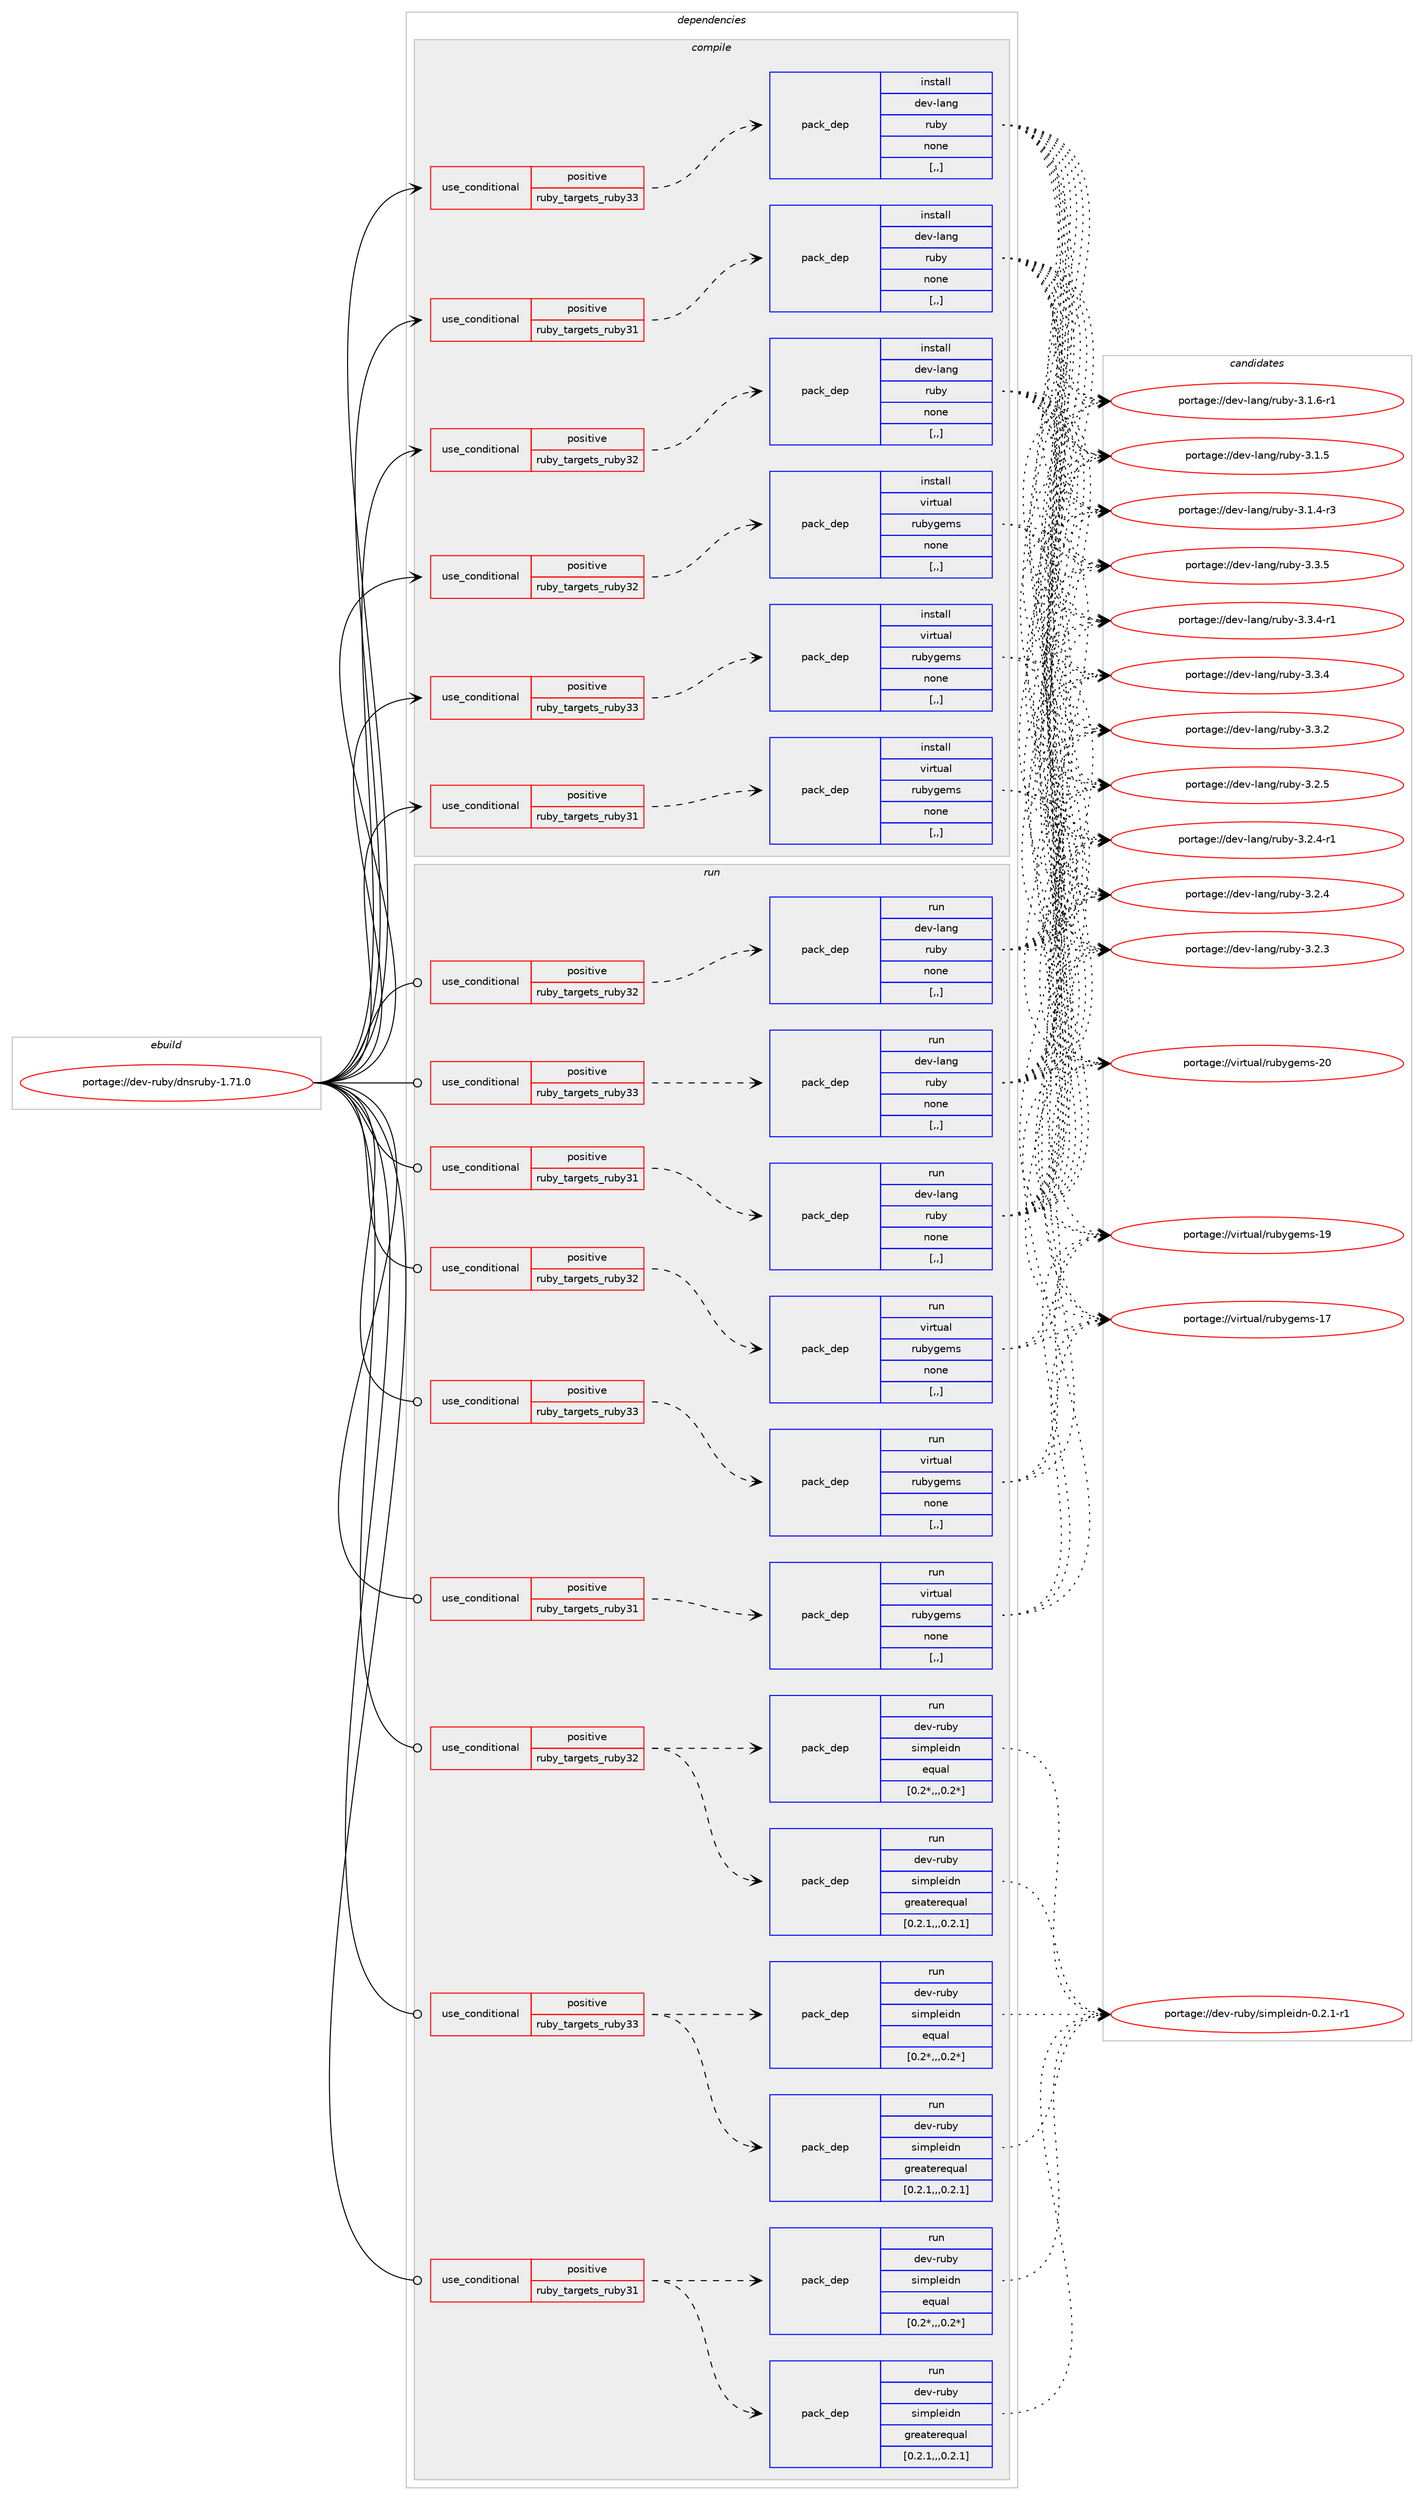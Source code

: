 digraph prolog {

# *************
# Graph options
# *************

newrank=true;
concentrate=true;
compound=true;
graph [rankdir=LR,fontname=Helvetica,fontsize=10,ranksep=1.5];#, ranksep=2.5, nodesep=0.2];
edge  [arrowhead=vee];
node  [fontname=Helvetica,fontsize=10];

# **********
# The ebuild
# **********

subgraph cluster_leftcol {
color=gray;
label=<<i>ebuild</i>>;
id [label="portage://dev-ruby/dnsruby-1.71.0", color=red, width=4, href="../dev-ruby/dnsruby-1.71.0.svg"];
}

# ****************
# The dependencies
# ****************

subgraph cluster_midcol {
color=gray;
label=<<i>dependencies</i>>;
subgraph cluster_compile {
fillcolor="#eeeeee";
style=filled;
label=<<i>compile</i>>;
subgraph cond177483 {
dependency677089 [label=<<TABLE BORDER="0" CELLBORDER="1" CELLSPACING="0" CELLPADDING="4"><TR><TD ROWSPAN="3" CELLPADDING="10">use_conditional</TD></TR><TR><TD>positive</TD></TR><TR><TD>ruby_targets_ruby31</TD></TR></TABLE>>, shape=none, color=red];
subgraph pack494715 {
dependency677090 [label=<<TABLE BORDER="0" CELLBORDER="1" CELLSPACING="0" CELLPADDING="4" WIDTH="220"><TR><TD ROWSPAN="6" CELLPADDING="30">pack_dep</TD></TR><TR><TD WIDTH="110">install</TD></TR><TR><TD>dev-lang</TD></TR><TR><TD>ruby</TD></TR><TR><TD>none</TD></TR><TR><TD>[,,]</TD></TR></TABLE>>, shape=none, color=blue];
}
dependency677089:e -> dependency677090:w [weight=20,style="dashed",arrowhead="vee"];
}
id:e -> dependency677089:w [weight=20,style="solid",arrowhead="vee"];
subgraph cond177484 {
dependency677091 [label=<<TABLE BORDER="0" CELLBORDER="1" CELLSPACING="0" CELLPADDING="4"><TR><TD ROWSPAN="3" CELLPADDING="10">use_conditional</TD></TR><TR><TD>positive</TD></TR><TR><TD>ruby_targets_ruby31</TD></TR></TABLE>>, shape=none, color=red];
subgraph pack494716 {
dependency677092 [label=<<TABLE BORDER="0" CELLBORDER="1" CELLSPACING="0" CELLPADDING="4" WIDTH="220"><TR><TD ROWSPAN="6" CELLPADDING="30">pack_dep</TD></TR><TR><TD WIDTH="110">install</TD></TR><TR><TD>virtual</TD></TR><TR><TD>rubygems</TD></TR><TR><TD>none</TD></TR><TR><TD>[,,]</TD></TR></TABLE>>, shape=none, color=blue];
}
dependency677091:e -> dependency677092:w [weight=20,style="dashed",arrowhead="vee"];
}
id:e -> dependency677091:w [weight=20,style="solid",arrowhead="vee"];
subgraph cond177485 {
dependency677093 [label=<<TABLE BORDER="0" CELLBORDER="1" CELLSPACING="0" CELLPADDING="4"><TR><TD ROWSPAN="3" CELLPADDING="10">use_conditional</TD></TR><TR><TD>positive</TD></TR><TR><TD>ruby_targets_ruby32</TD></TR></TABLE>>, shape=none, color=red];
subgraph pack494717 {
dependency677094 [label=<<TABLE BORDER="0" CELLBORDER="1" CELLSPACING="0" CELLPADDING="4" WIDTH="220"><TR><TD ROWSPAN="6" CELLPADDING="30">pack_dep</TD></TR><TR><TD WIDTH="110">install</TD></TR><TR><TD>dev-lang</TD></TR><TR><TD>ruby</TD></TR><TR><TD>none</TD></TR><TR><TD>[,,]</TD></TR></TABLE>>, shape=none, color=blue];
}
dependency677093:e -> dependency677094:w [weight=20,style="dashed",arrowhead="vee"];
}
id:e -> dependency677093:w [weight=20,style="solid",arrowhead="vee"];
subgraph cond177486 {
dependency677095 [label=<<TABLE BORDER="0" CELLBORDER="1" CELLSPACING="0" CELLPADDING="4"><TR><TD ROWSPAN="3" CELLPADDING="10">use_conditional</TD></TR><TR><TD>positive</TD></TR><TR><TD>ruby_targets_ruby32</TD></TR></TABLE>>, shape=none, color=red];
subgraph pack494718 {
dependency677096 [label=<<TABLE BORDER="0" CELLBORDER="1" CELLSPACING="0" CELLPADDING="4" WIDTH="220"><TR><TD ROWSPAN="6" CELLPADDING="30">pack_dep</TD></TR><TR><TD WIDTH="110">install</TD></TR><TR><TD>virtual</TD></TR><TR><TD>rubygems</TD></TR><TR><TD>none</TD></TR><TR><TD>[,,]</TD></TR></TABLE>>, shape=none, color=blue];
}
dependency677095:e -> dependency677096:w [weight=20,style="dashed",arrowhead="vee"];
}
id:e -> dependency677095:w [weight=20,style="solid",arrowhead="vee"];
subgraph cond177487 {
dependency677097 [label=<<TABLE BORDER="0" CELLBORDER="1" CELLSPACING="0" CELLPADDING="4"><TR><TD ROWSPAN="3" CELLPADDING="10">use_conditional</TD></TR><TR><TD>positive</TD></TR><TR><TD>ruby_targets_ruby33</TD></TR></TABLE>>, shape=none, color=red];
subgraph pack494719 {
dependency677098 [label=<<TABLE BORDER="0" CELLBORDER="1" CELLSPACING="0" CELLPADDING="4" WIDTH="220"><TR><TD ROWSPAN="6" CELLPADDING="30">pack_dep</TD></TR><TR><TD WIDTH="110">install</TD></TR><TR><TD>dev-lang</TD></TR><TR><TD>ruby</TD></TR><TR><TD>none</TD></TR><TR><TD>[,,]</TD></TR></TABLE>>, shape=none, color=blue];
}
dependency677097:e -> dependency677098:w [weight=20,style="dashed",arrowhead="vee"];
}
id:e -> dependency677097:w [weight=20,style="solid",arrowhead="vee"];
subgraph cond177488 {
dependency677099 [label=<<TABLE BORDER="0" CELLBORDER="1" CELLSPACING="0" CELLPADDING="4"><TR><TD ROWSPAN="3" CELLPADDING="10">use_conditional</TD></TR><TR><TD>positive</TD></TR><TR><TD>ruby_targets_ruby33</TD></TR></TABLE>>, shape=none, color=red];
subgraph pack494720 {
dependency677100 [label=<<TABLE BORDER="0" CELLBORDER="1" CELLSPACING="0" CELLPADDING="4" WIDTH="220"><TR><TD ROWSPAN="6" CELLPADDING="30">pack_dep</TD></TR><TR><TD WIDTH="110">install</TD></TR><TR><TD>virtual</TD></TR><TR><TD>rubygems</TD></TR><TR><TD>none</TD></TR><TR><TD>[,,]</TD></TR></TABLE>>, shape=none, color=blue];
}
dependency677099:e -> dependency677100:w [weight=20,style="dashed",arrowhead="vee"];
}
id:e -> dependency677099:w [weight=20,style="solid",arrowhead="vee"];
}
subgraph cluster_compileandrun {
fillcolor="#eeeeee";
style=filled;
label=<<i>compile and run</i>>;
}
subgraph cluster_run {
fillcolor="#eeeeee";
style=filled;
label=<<i>run</i>>;
subgraph cond177489 {
dependency677101 [label=<<TABLE BORDER="0" CELLBORDER="1" CELLSPACING="0" CELLPADDING="4"><TR><TD ROWSPAN="3" CELLPADDING="10">use_conditional</TD></TR><TR><TD>positive</TD></TR><TR><TD>ruby_targets_ruby31</TD></TR></TABLE>>, shape=none, color=red];
subgraph pack494721 {
dependency677102 [label=<<TABLE BORDER="0" CELLBORDER="1" CELLSPACING="0" CELLPADDING="4" WIDTH="220"><TR><TD ROWSPAN="6" CELLPADDING="30">pack_dep</TD></TR><TR><TD WIDTH="110">run</TD></TR><TR><TD>dev-lang</TD></TR><TR><TD>ruby</TD></TR><TR><TD>none</TD></TR><TR><TD>[,,]</TD></TR></TABLE>>, shape=none, color=blue];
}
dependency677101:e -> dependency677102:w [weight=20,style="dashed",arrowhead="vee"];
}
id:e -> dependency677101:w [weight=20,style="solid",arrowhead="odot"];
subgraph cond177490 {
dependency677103 [label=<<TABLE BORDER="0" CELLBORDER="1" CELLSPACING="0" CELLPADDING="4"><TR><TD ROWSPAN="3" CELLPADDING="10">use_conditional</TD></TR><TR><TD>positive</TD></TR><TR><TD>ruby_targets_ruby31</TD></TR></TABLE>>, shape=none, color=red];
subgraph pack494722 {
dependency677104 [label=<<TABLE BORDER="0" CELLBORDER="1" CELLSPACING="0" CELLPADDING="4" WIDTH="220"><TR><TD ROWSPAN="6" CELLPADDING="30">pack_dep</TD></TR><TR><TD WIDTH="110">run</TD></TR><TR><TD>dev-ruby</TD></TR><TR><TD>simpleidn</TD></TR><TR><TD>greaterequal</TD></TR><TR><TD>[0.2.1,,,0.2.1]</TD></TR></TABLE>>, shape=none, color=blue];
}
dependency677103:e -> dependency677104:w [weight=20,style="dashed",arrowhead="vee"];
subgraph pack494723 {
dependency677105 [label=<<TABLE BORDER="0" CELLBORDER="1" CELLSPACING="0" CELLPADDING="4" WIDTH="220"><TR><TD ROWSPAN="6" CELLPADDING="30">pack_dep</TD></TR><TR><TD WIDTH="110">run</TD></TR><TR><TD>dev-ruby</TD></TR><TR><TD>simpleidn</TD></TR><TR><TD>equal</TD></TR><TR><TD>[0.2*,,,0.2*]</TD></TR></TABLE>>, shape=none, color=blue];
}
dependency677103:e -> dependency677105:w [weight=20,style="dashed",arrowhead="vee"];
}
id:e -> dependency677103:w [weight=20,style="solid",arrowhead="odot"];
subgraph cond177491 {
dependency677106 [label=<<TABLE BORDER="0" CELLBORDER="1" CELLSPACING="0" CELLPADDING="4"><TR><TD ROWSPAN="3" CELLPADDING="10">use_conditional</TD></TR><TR><TD>positive</TD></TR><TR><TD>ruby_targets_ruby31</TD></TR></TABLE>>, shape=none, color=red];
subgraph pack494724 {
dependency677107 [label=<<TABLE BORDER="0" CELLBORDER="1" CELLSPACING="0" CELLPADDING="4" WIDTH="220"><TR><TD ROWSPAN="6" CELLPADDING="30">pack_dep</TD></TR><TR><TD WIDTH="110">run</TD></TR><TR><TD>virtual</TD></TR><TR><TD>rubygems</TD></TR><TR><TD>none</TD></TR><TR><TD>[,,]</TD></TR></TABLE>>, shape=none, color=blue];
}
dependency677106:e -> dependency677107:w [weight=20,style="dashed",arrowhead="vee"];
}
id:e -> dependency677106:w [weight=20,style="solid",arrowhead="odot"];
subgraph cond177492 {
dependency677108 [label=<<TABLE BORDER="0" CELLBORDER="1" CELLSPACING="0" CELLPADDING="4"><TR><TD ROWSPAN="3" CELLPADDING="10">use_conditional</TD></TR><TR><TD>positive</TD></TR><TR><TD>ruby_targets_ruby32</TD></TR></TABLE>>, shape=none, color=red];
subgraph pack494725 {
dependency677109 [label=<<TABLE BORDER="0" CELLBORDER="1" CELLSPACING="0" CELLPADDING="4" WIDTH="220"><TR><TD ROWSPAN="6" CELLPADDING="30">pack_dep</TD></TR><TR><TD WIDTH="110">run</TD></TR><TR><TD>dev-lang</TD></TR><TR><TD>ruby</TD></TR><TR><TD>none</TD></TR><TR><TD>[,,]</TD></TR></TABLE>>, shape=none, color=blue];
}
dependency677108:e -> dependency677109:w [weight=20,style="dashed",arrowhead="vee"];
}
id:e -> dependency677108:w [weight=20,style="solid",arrowhead="odot"];
subgraph cond177493 {
dependency677110 [label=<<TABLE BORDER="0" CELLBORDER="1" CELLSPACING="0" CELLPADDING="4"><TR><TD ROWSPAN="3" CELLPADDING="10">use_conditional</TD></TR><TR><TD>positive</TD></TR><TR><TD>ruby_targets_ruby32</TD></TR></TABLE>>, shape=none, color=red];
subgraph pack494726 {
dependency677111 [label=<<TABLE BORDER="0" CELLBORDER="1" CELLSPACING="0" CELLPADDING="4" WIDTH="220"><TR><TD ROWSPAN="6" CELLPADDING="30">pack_dep</TD></TR><TR><TD WIDTH="110">run</TD></TR><TR><TD>dev-ruby</TD></TR><TR><TD>simpleidn</TD></TR><TR><TD>greaterequal</TD></TR><TR><TD>[0.2.1,,,0.2.1]</TD></TR></TABLE>>, shape=none, color=blue];
}
dependency677110:e -> dependency677111:w [weight=20,style="dashed",arrowhead="vee"];
subgraph pack494727 {
dependency677112 [label=<<TABLE BORDER="0" CELLBORDER="1" CELLSPACING="0" CELLPADDING="4" WIDTH="220"><TR><TD ROWSPAN="6" CELLPADDING="30">pack_dep</TD></TR><TR><TD WIDTH="110">run</TD></TR><TR><TD>dev-ruby</TD></TR><TR><TD>simpleidn</TD></TR><TR><TD>equal</TD></TR><TR><TD>[0.2*,,,0.2*]</TD></TR></TABLE>>, shape=none, color=blue];
}
dependency677110:e -> dependency677112:w [weight=20,style="dashed",arrowhead="vee"];
}
id:e -> dependency677110:w [weight=20,style="solid",arrowhead="odot"];
subgraph cond177494 {
dependency677113 [label=<<TABLE BORDER="0" CELLBORDER="1" CELLSPACING="0" CELLPADDING="4"><TR><TD ROWSPAN="3" CELLPADDING="10">use_conditional</TD></TR><TR><TD>positive</TD></TR><TR><TD>ruby_targets_ruby32</TD></TR></TABLE>>, shape=none, color=red];
subgraph pack494728 {
dependency677114 [label=<<TABLE BORDER="0" CELLBORDER="1" CELLSPACING="0" CELLPADDING="4" WIDTH="220"><TR><TD ROWSPAN="6" CELLPADDING="30">pack_dep</TD></TR><TR><TD WIDTH="110">run</TD></TR><TR><TD>virtual</TD></TR><TR><TD>rubygems</TD></TR><TR><TD>none</TD></TR><TR><TD>[,,]</TD></TR></TABLE>>, shape=none, color=blue];
}
dependency677113:e -> dependency677114:w [weight=20,style="dashed",arrowhead="vee"];
}
id:e -> dependency677113:w [weight=20,style="solid",arrowhead="odot"];
subgraph cond177495 {
dependency677115 [label=<<TABLE BORDER="0" CELLBORDER="1" CELLSPACING="0" CELLPADDING="4"><TR><TD ROWSPAN="3" CELLPADDING="10">use_conditional</TD></TR><TR><TD>positive</TD></TR><TR><TD>ruby_targets_ruby33</TD></TR></TABLE>>, shape=none, color=red];
subgraph pack494729 {
dependency677116 [label=<<TABLE BORDER="0" CELLBORDER="1" CELLSPACING="0" CELLPADDING="4" WIDTH="220"><TR><TD ROWSPAN="6" CELLPADDING="30">pack_dep</TD></TR><TR><TD WIDTH="110">run</TD></TR><TR><TD>dev-lang</TD></TR><TR><TD>ruby</TD></TR><TR><TD>none</TD></TR><TR><TD>[,,]</TD></TR></TABLE>>, shape=none, color=blue];
}
dependency677115:e -> dependency677116:w [weight=20,style="dashed",arrowhead="vee"];
}
id:e -> dependency677115:w [weight=20,style="solid",arrowhead="odot"];
subgraph cond177496 {
dependency677117 [label=<<TABLE BORDER="0" CELLBORDER="1" CELLSPACING="0" CELLPADDING="4"><TR><TD ROWSPAN="3" CELLPADDING="10">use_conditional</TD></TR><TR><TD>positive</TD></TR><TR><TD>ruby_targets_ruby33</TD></TR></TABLE>>, shape=none, color=red];
subgraph pack494730 {
dependency677118 [label=<<TABLE BORDER="0" CELLBORDER="1" CELLSPACING="0" CELLPADDING="4" WIDTH="220"><TR><TD ROWSPAN="6" CELLPADDING="30">pack_dep</TD></TR><TR><TD WIDTH="110">run</TD></TR><TR><TD>dev-ruby</TD></TR><TR><TD>simpleidn</TD></TR><TR><TD>greaterequal</TD></TR><TR><TD>[0.2.1,,,0.2.1]</TD></TR></TABLE>>, shape=none, color=blue];
}
dependency677117:e -> dependency677118:w [weight=20,style="dashed",arrowhead="vee"];
subgraph pack494731 {
dependency677119 [label=<<TABLE BORDER="0" CELLBORDER="1" CELLSPACING="0" CELLPADDING="4" WIDTH="220"><TR><TD ROWSPAN="6" CELLPADDING="30">pack_dep</TD></TR><TR><TD WIDTH="110">run</TD></TR><TR><TD>dev-ruby</TD></TR><TR><TD>simpleidn</TD></TR><TR><TD>equal</TD></TR><TR><TD>[0.2*,,,0.2*]</TD></TR></TABLE>>, shape=none, color=blue];
}
dependency677117:e -> dependency677119:w [weight=20,style="dashed",arrowhead="vee"];
}
id:e -> dependency677117:w [weight=20,style="solid",arrowhead="odot"];
subgraph cond177497 {
dependency677120 [label=<<TABLE BORDER="0" CELLBORDER="1" CELLSPACING="0" CELLPADDING="4"><TR><TD ROWSPAN="3" CELLPADDING="10">use_conditional</TD></TR><TR><TD>positive</TD></TR><TR><TD>ruby_targets_ruby33</TD></TR></TABLE>>, shape=none, color=red];
subgraph pack494732 {
dependency677121 [label=<<TABLE BORDER="0" CELLBORDER="1" CELLSPACING="0" CELLPADDING="4" WIDTH="220"><TR><TD ROWSPAN="6" CELLPADDING="30">pack_dep</TD></TR><TR><TD WIDTH="110">run</TD></TR><TR><TD>virtual</TD></TR><TR><TD>rubygems</TD></TR><TR><TD>none</TD></TR><TR><TD>[,,]</TD></TR></TABLE>>, shape=none, color=blue];
}
dependency677120:e -> dependency677121:w [weight=20,style="dashed",arrowhead="vee"];
}
id:e -> dependency677120:w [weight=20,style="solid",arrowhead="odot"];
}
}

# **************
# The candidates
# **************

subgraph cluster_choices {
rank=same;
color=gray;
label=<<i>candidates</i>>;

subgraph choice494715 {
color=black;
nodesep=1;
choice10010111845108971101034711411798121455146514653 [label="portage://dev-lang/ruby-3.3.5", color=red, width=4,href="../dev-lang/ruby-3.3.5.svg"];
choice100101118451089711010347114117981214551465146524511449 [label="portage://dev-lang/ruby-3.3.4-r1", color=red, width=4,href="../dev-lang/ruby-3.3.4-r1.svg"];
choice10010111845108971101034711411798121455146514652 [label="portage://dev-lang/ruby-3.3.4", color=red, width=4,href="../dev-lang/ruby-3.3.4.svg"];
choice10010111845108971101034711411798121455146514650 [label="portage://dev-lang/ruby-3.3.2", color=red, width=4,href="../dev-lang/ruby-3.3.2.svg"];
choice10010111845108971101034711411798121455146504653 [label="portage://dev-lang/ruby-3.2.5", color=red, width=4,href="../dev-lang/ruby-3.2.5.svg"];
choice100101118451089711010347114117981214551465046524511449 [label="portage://dev-lang/ruby-3.2.4-r1", color=red, width=4,href="../dev-lang/ruby-3.2.4-r1.svg"];
choice10010111845108971101034711411798121455146504652 [label="portage://dev-lang/ruby-3.2.4", color=red, width=4,href="../dev-lang/ruby-3.2.4.svg"];
choice10010111845108971101034711411798121455146504651 [label="portage://dev-lang/ruby-3.2.3", color=red, width=4,href="../dev-lang/ruby-3.2.3.svg"];
choice100101118451089711010347114117981214551464946544511449 [label="portage://dev-lang/ruby-3.1.6-r1", color=red, width=4,href="../dev-lang/ruby-3.1.6-r1.svg"];
choice10010111845108971101034711411798121455146494653 [label="portage://dev-lang/ruby-3.1.5", color=red, width=4,href="../dev-lang/ruby-3.1.5.svg"];
choice100101118451089711010347114117981214551464946524511451 [label="portage://dev-lang/ruby-3.1.4-r3", color=red, width=4,href="../dev-lang/ruby-3.1.4-r3.svg"];
dependency677090:e -> choice10010111845108971101034711411798121455146514653:w [style=dotted,weight="100"];
dependency677090:e -> choice100101118451089711010347114117981214551465146524511449:w [style=dotted,weight="100"];
dependency677090:e -> choice10010111845108971101034711411798121455146514652:w [style=dotted,weight="100"];
dependency677090:e -> choice10010111845108971101034711411798121455146514650:w [style=dotted,weight="100"];
dependency677090:e -> choice10010111845108971101034711411798121455146504653:w [style=dotted,weight="100"];
dependency677090:e -> choice100101118451089711010347114117981214551465046524511449:w [style=dotted,weight="100"];
dependency677090:e -> choice10010111845108971101034711411798121455146504652:w [style=dotted,weight="100"];
dependency677090:e -> choice10010111845108971101034711411798121455146504651:w [style=dotted,weight="100"];
dependency677090:e -> choice100101118451089711010347114117981214551464946544511449:w [style=dotted,weight="100"];
dependency677090:e -> choice10010111845108971101034711411798121455146494653:w [style=dotted,weight="100"];
dependency677090:e -> choice100101118451089711010347114117981214551464946524511451:w [style=dotted,weight="100"];
}
subgraph choice494716 {
color=black;
nodesep=1;
choice118105114116117971084711411798121103101109115455048 [label="portage://virtual/rubygems-20", color=red, width=4,href="../virtual/rubygems-20.svg"];
choice118105114116117971084711411798121103101109115454957 [label="portage://virtual/rubygems-19", color=red, width=4,href="../virtual/rubygems-19.svg"];
choice118105114116117971084711411798121103101109115454955 [label="portage://virtual/rubygems-17", color=red, width=4,href="../virtual/rubygems-17.svg"];
dependency677092:e -> choice118105114116117971084711411798121103101109115455048:w [style=dotted,weight="100"];
dependency677092:e -> choice118105114116117971084711411798121103101109115454957:w [style=dotted,weight="100"];
dependency677092:e -> choice118105114116117971084711411798121103101109115454955:w [style=dotted,weight="100"];
}
subgraph choice494717 {
color=black;
nodesep=1;
choice10010111845108971101034711411798121455146514653 [label="portage://dev-lang/ruby-3.3.5", color=red, width=4,href="../dev-lang/ruby-3.3.5.svg"];
choice100101118451089711010347114117981214551465146524511449 [label="portage://dev-lang/ruby-3.3.4-r1", color=red, width=4,href="../dev-lang/ruby-3.3.4-r1.svg"];
choice10010111845108971101034711411798121455146514652 [label="portage://dev-lang/ruby-3.3.4", color=red, width=4,href="../dev-lang/ruby-3.3.4.svg"];
choice10010111845108971101034711411798121455146514650 [label="portage://dev-lang/ruby-3.3.2", color=red, width=4,href="../dev-lang/ruby-3.3.2.svg"];
choice10010111845108971101034711411798121455146504653 [label="portage://dev-lang/ruby-3.2.5", color=red, width=4,href="../dev-lang/ruby-3.2.5.svg"];
choice100101118451089711010347114117981214551465046524511449 [label="portage://dev-lang/ruby-3.2.4-r1", color=red, width=4,href="../dev-lang/ruby-3.2.4-r1.svg"];
choice10010111845108971101034711411798121455146504652 [label="portage://dev-lang/ruby-3.2.4", color=red, width=4,href="../dev-lang/ruby-3.2.4.svg"];
choice10010111845108971101034711411798121455146504651 [label="portage://dev-lang/ruby-3.2.3", color=red, width=4,href="../dev-lang/ruby-3.2.3.svg"];
choice100101118451089711010347114117981214551464946544511449 [label="portage://dev-lang/ruby-3.1.6-r1", color=red, width=4,href="../dev-lang/ruby-3.1.6-r1.svg"];
choice10010111845108971101034711411798121455146494653 [label="portage://dev-lang/ruby-3.1.5", color=red, width=4,href="../dev-lang/ruby-3.1.5.svg"];
choice100101118451089711010347114117981214551464946524511451 [label="portage://dev-lang/ruby-3.1.4-r3", color=red, width=4,href="../dev-lang/ruby-3.1.4-r3.svg"];
dependency677094:e -> choice10010111845108971101034711411798121455146514653:w [style=dotted,weight="100"];
dependency677094:e -> choice100101118451089711010347114117981214551465146524511449:w [style=dotted,weight="100"];
dependency677094:e -> choice10010111845108971101034711411798121455146514652:w [style=dotted,weight="100"];
dependency677094:e -> choice10010111845108971101034711411798121455146514650:w [style=dotted,weight="100"];
dependency677094:e -> choice10010111845108971101034711411798121455146504653:w [style=dotted,weight="100"];
dependency677094:e -> choice100101118451089711010347114117981214551465046524511449:w [style=dotted,weight="100"];
dependency677094:e -> choice10010111845108971101034711411798121455146504652:w [style=dotted,weight="100"];
dependency677094:e -> choice10010111845108971101034711411798121455146504651:w [style=dotted,weight="100"];
dependency677094:e -> choice100101118451089711010347114117981214551464946544511449:w [style=dotted,weight="100"];
dependency677094:e -> choice10010111845108971101034711411798121455146494653:w [style=dotted,weight="100"];
dependency677094:e -> choice100101118451089711010347114117981214551464946524511451:w [style=dotted,weight="100"];
}
subgraph choice494718 {
color=black;
nodesep=1;
choice118105114116117971084711411798121103101109115455048 [label="portage://virtual/rubygems-20", color=red, width=4,href="../virtual/rubygems-20.svg"];
choice118105114116117971084711411798121103101109115454957 [label="portage://virtual/rubygems-19", color=red, width=4,href="../virtual/rubygems-19.svg"];
choice118105114116117971084711411798121103101109115454955 [label="portage://virtual/rubygems-17", color=red, width=4,href="../virtual/rubygems-17.svg"];
dependency677096:e -> choice118105114116117971084711411798121103101109115455048:w [style=dotted,weight="100"];
dependency677096:e -> choice118105114116117971084711411798121103101109115454957:w [style=dotted,weight="100"];
dependency677096:e -> choice118105114116117971084711411798121103101109115454955:w [style=dotted,weight="100"];
}
subgraph choice494719 {
color=black;
nodesep=1;
choice10010111845108971101034711411798121455146514653 [label="portage://dev-lang/ruby-3.3.5", color=red, width=4,href="../dev-lang/ruby-3.3.5.svg"];
choice100101118451089711010347114117981214551465146524511449 [label="portage://dev-lang/ruby-3.3.4-r1", color=red, width=4,href="../dev-lang/ruby-3.3.4-r1.svg"];
choice10010111845108971101034711411798121455146514652 [label="portage://dev-lang/ruby-3.3.4", color=red, width=4,href="../dev-lang/ruby-3.3.4.svg"];
choice10010111845108971101034711411798121455146514650 [label="portage://dev-lang/ruby-3.3.2", color=red, width=4,href="../dev-lang/ruby-3.3.2.svg"];
choice10010111845108971101034711411798121455146504653 [label="portage://dev-lang/ruby-3.2.5", color=red, width=4,href="../dev-lang/ruby-3.2.5.svg"];
choice100101118451089711010347114117981214551465046524511449 [label="portage://dev-lang/ruby-3.2.4-r1", color=red, width=4,href="../dev-lang/ruby-3.2.4-r1.svg"];
choice10010111845108971101034711411798121455146504652 [label="portage://dev-lang/ruby-3.2.4", color=red, width=4,href="../dev-lang/ruby-3.2.4.svg"];
choice10010111845108971101034711411798121455146504651 [label="portage://dev-lang/ruby-3.2.3", color=red, width=4,href="../dev-lang/ruby-3.2.3.svg"];
choice100101118451089711010347114117981214551464946544511449 [label="portage://dev-lang/ruby-3.1.6-r1", color=red, width=4,href="../dev-lang/ruby-3.1.6-r1.svg"];
choice10010111845108971101034711411798121455146494653 [label="portage://dev-lang/ruby-3.1.5", color=red, width=4,href="../dev-lang/ruby-3.1.5.svg"];
choice100101118451089711010347114117981214551464946524511451 [label="portage://dev-lang/ruby-3.1.4-r3", color=red, width=4,href="../dev-lang/ruby-3.1.4-r3.svg"];
dependency677098:e -> choice10010111845108971101034711411798121455146514653:w [style=dotted,weight="100"];
dependency677098:e -> choice100101118451089711010347114117981214551465146524511449:w [style=dotted,weight="100"];
dependency677098:e -> choice10010111845108971101034711411798121455146514652:w [style=dotted,weight="100"];
dependency677098:e -> choice10010111845108971101034711411798121455146514650:w [style=dotted,weight="100"];
dependency677098:e -> choice10010111845108971101034711411798121455146504653:w [style=dotted,weight="100"];
dependency677098:e -> choice100101118451089711010347114117981214551465046524511449:w [style=dotted,weight="100"];
dependency677098:e -> choice10010111845108971101034711411798121455146504652:w [style=dotted,weight="100"];
dependency677098:e -> choice10010111845108971101034711411798121455146504651:w [style=dotted,weight="100"];
dependency677098:e -> choice100101118451089711010347114117981214551464946544511449:w [style=dotted,weight="100"];
dependency677098:e -> choice10010111845108971101034711411798121455146494653:w [style=dotted,weight="100"];
dependency677098:e -> choice100101118451089711010347114117981214551464946524511451:w [style=dotted,weight="100"];
}
subgraph choice494720 {
color=black;
nodesep=1;
choice118105114116117971084711411798121103101109115455048 [label="portage://virtual/rubygems-20", color=red, width=4,href="../virtual/rubygems-20.svg"];
choice118105114116117971084711411798121103101109115454957 [label="portage://virtual/rubygems-19", color=red, width=4,href="../virtual/rubygems-19.svg"];
choice118105114116117971084711411798121103101109115454955 [label="portage://virtual/rubygems-17", color=red, width=4,href="../virtual/rubygems-17.svg"];
dependency677100:e -> choice118105114116117971084711411798121103101109115455048:w [style=dotted,weight="100"];
dependency677100:e -> choice118105114116117971084711411798121103101109115454957:w [style=dotted,weight="100"];
dependency677100:e -> choice118105114116117971084711411798121103101109115454955:w [style=dotted,weight="100"];
}
subgraph choice494721 {
color=black;
nodesep=1;
choice10010111845108971101034711411798121455146514653 [label="portage://dev-lang/ruby-3.3.5", color=red, width=4,href="../dev-lang/ruby-3.3.5.svg"];
choice100101118451089711010347114117981214551465146524511449 [label="portage://dev-lang/ruby-3.3.4-r1", color=red, width=4,href="../dev-lang/ruby-3.3.4-r1.svg"];
choice10010111845108971101034711411798121455146514652 [label="portage://dev-lang/ruby-3.3.4", color=red, width=4,href="../dev-lang/ruby-3.3.4.svg"];
choice10010111845108971101034711411798121455146514650 [label="portage://dev-lang/ruby-3.3.2", color=red, width=4,href="../dev-lang/ruby-3.3.2.svg"];
choice10010111845108971101034711411798121455146504653 [label="portage://dev-lang/ruby-3.2.5", color=red, width=4,href="../dev-lang/ruby-3.2.5.svg"];
choice100101118451089711010347114117981214551465046524511449 [label="portage://dev-lang/ruby-3.2.4-r1", color=red, width=4,href="../dev-lang/ruby-3.2.4-r1.svg"];
choice10010111845108971101034711411798121455146504652 [label="portage://dev-lang/ruby-3.2.4", color=red, width=4,href="../dev-lang/ruby-3.2.4.svg"];
choice10010111845108971101034711411798121455146504651 [label="portage://dev-lang/ruby-3.2.3", color=red, width=4,href="../dev-lang/ruby-3.2.3.svg"];
choice100101118451089711010347114117981214551464946544511449 [label="portage://dev-lang/ruby-3.1.6-r1", color=red, width=4,href="../dev-lang/ruby-3.1.6-r1.svg"];
choice10010111845108971101034711411798121455146494653 [label="portage://dev-lang/ruby-3.1.5", color=red, width=4,href="../dev-lang/ruby-3.1.5.svg"];
choice100101118451089711010347114117981214551464946524511451 [label="portage://dev-lang/ruby-3.1.4-r3", color=red, width=4,href="../dev-lang/ruby-3.1.4-r3.svg"];
dependency677102:e -> choice10010111845108971101034711411798121455146514653:w [style=dotted,weight="100"];
dependency677102:e -> choice100101118451089711010347114117981214551465146524511449:w [style=dotted,weight="100"];
dependency677102:e -> choice10010111845108971101034711411798121455146514652:w [style=dotted,weight="100"];
dependency677102:e -> choice10010111845108971101034711411798121455146514650:w [style=dotted,weight="100"];
dependency677102:e -> choice10010111845108971101034711411798121455146504653:w [style=dotted,weight="100"];
dependency677102:e -> choice100101118451089711010347114117981214551465046524511449:w [style=dotted,weight="100"];
dependency677102:e -> choice10010111845108971101034711411798121455146504652:w [style=dotted,weight="100"];
dependency677102:e -> choice10010111845108971101034711411798121455146504651:w [style=dotted,weight="100"];
dependency677102:e -> choice100101118451089711010347114117981214551464946544511449:w [style=dotted,weight="100"];
dependency677102:e -> choice10010111845108971101034711411798121455146494653:w [style=dotted,weight="100"];
dependency677102:e -> choice100101118451089711010347114117981214551464946524511451:w [style=dotted,weight="100"];
}
subgraph choice494722 {
color=black;
nodesep=1;
choice1001011184511411798121471151051091121081011051001104548465046494511449 [label="portage://dev-ruby/simpleidn-0.2.1-r1", color=red, width=4,href="../dev-ruby/simpleidn-0.2.1-r1.svg"];
dependency677104:e -> choice1001011184511411798121471151051091121081011051001104548465046494511449:w [style=dotted,weight="100"];
}
subgraph choice494723 {
color=black;
nodesep=1;
choice1001011184511411798121471151051091121081011051001104548465046494511449 [label="portage://dev-ruby/simpleidn-0.2.1-r1", color=red, width=4,href="../dev-ruby/simpleidn-0.2.1-r1.svg"];
dependency677105:e -> choice1001011184511411798121471151051091121081011051001104548465046494511449:w [style=dotted,weight="100"];
}
subgraph choice494724 {
color=black;
nodesep=1;
choice118105114116117971084711411798121103101109115455048 [label="portage://virtual/rubygems-20", color=red, width=4,href="../virtual/rubygems-20.svg"];
choice118105114116117971084711411798121103101109115454957 [label="portage://virtual/rubygems-19", color=red, width=4,href="../virtual/rubygems-19.svg"];
choice118105114116117971084711411798121103101109115454955 [label="portage://virtual/rubygems-17", color=red, width=4,href="../virtual/rubygems-17.svg"];
dependency677107:e -> choice118105114116117971084711411798121103101109115455048:w [style=dotted,weight="100"];
dependency677107:e -> choice118105114116117971084711411798121103101109115454957:w [style=dotted,weight="100"];
dependency677107:e -> choice118105114116117971084711411798121103101109115454955:w [style=dotted,weight="100"];
}
subgraph choice494725 {
color=black;
nodesep=1;
choice10010111845108971101034711411798121455146514653 [label="portage://dev-lang/ruby-3.3.5", color=red, width=4,href="../dev-lang/ruby-3.3.5.svg"];
choice100101118451089711010347114117981214551465146524511449 [label="portage://dev-lang/ruby-3.3.4-r1", color=red, width=4,href="../dev-lang/ruby-3.3.4-r1.svg"];
choice10010111845108971101034711411798121455146514652 [label="portage://dev-lang/ruby-3.3.4", color=red, width=4,href="../dev-lang/ruby-3.3.4.svg"];
choice10010111845108971101034711411798121455146514650 [label="portage://dev-lang/ruby-3.3.2", color=red, width=4,href="../dev-lang/ruby-3.3.2.svg"];
choice10010111845108971101034711411798121455146504653 [label="portage://dev-lang/ruby-3.2.5", color=red, width=4,href="../dev-lang/ruby-3.2.5.svg"];
choice100101118451089711010347114117981214551465046524511449 [label="portage://dev-lang/ruby-3.2.4-r1", color=red, width=4,href="../dev-lang/ruby-3.2.4-r1.svg"];
choice10010111845108971101034711411798121455146504652 [label="portage://dev-lang/ruby-3.2.4", color=red, width=4,href="../dev-lang/ruby-3.2.4.svg"];
choice10010111845108971101034711411798121455146504651 [label="portage://dev-lang/ruby-3.2.3", color=red, width=4,href="../dev-lang/ruby-3.2.3.svg"];
choice100101118451089711010347114117981214551464946544511449 [label="portage://dev-lang/ruby-3.1.6-r1", color=red, width=4,href="../dev-lang/ruby-3.1.6-r1.svg"];
choice10010111845108971101034711411798121455146494653 [label="portage://dev-lang/ruby-3.1.5", color=red, width=4,href="../dev-lang/ruby-3.1.5.svg"];
choice100101118451089711010347114117981214551464946524511451 [label="portage://dev-lang/ruby-3.1.4-r3", color=red, width=4,href="../dev-lang/ruby-3.1.4-r3.svg"];
dependency677109:e -> choice10010111845108971101034711411798121455146514653:w [style=dotted,weight="100"];
dependency677109:e -> choice100101118451089711010347114117981214551465146524511449:w [style=dotted,weight="100"];
dependency677109:e -> choice10010111845108971101034711411798121455146514652:w [style=dotted,weight="100"];
dependency677109:e -> choice10010111845108971101034711411798121455146514650:w [style=dotted,weight="100"];
dependency677109:e -> choice10010111845108971101034711411798121455146504653:w [style=dotted,weight="100"];
dependency677109:e -> choice100101118451089711010347114117981214551465046524511449:w [style=dotted,weight="100"];
dependency677109:e -> choice10010111845108971101034711411798121455146504652:w [style=dotted,weight="100"];
dependency677109:e -> choice10010111845108971101034711411798121455146504651:w [style=dotted,weight="100"];
dependency677109:e -> choice100101118451089711010347114117981214551464946544511449:w [style=dotted,weight="100"];
dependency677109:e -> choice10010111845108971101034711411798121455146494653:w [style=dotted,weight="100"];
dependency677109:e -> choice100101118451089711010347114117981214551464946524511451:w [style=dotted,weight="100"];
}
subgraph choice494726 {
color=black;
nodesep=1;
choice1001011184511411798121471151051091121081011051001104548465046494511449 [label="portage://dev-ruby/simpleidn-0.2.1-r1", color=red, width=4,href="../dev-ruby/simpleidn-0.2.1-r1.svg"];
dependency677111:e -> choice1001011184511411798121471151051091121081011051001104548465046494511449:w [style=dotted,weight="100"];
}
subgraph choice494727 {
color=black;
nodesep=1;
choice1001011184511411798121471151051091121081011051001104548465046494511449 [label="portage://dev-ruby/simpleidn-0.2.1-r1", color=red, width=4,href="../dev-ruby/simpleidn-0.2.1-r1.svg"];
dependency677112:e -> choice1001011184511411798121471151051091121081011051001104548465046494511449:w [style=dotted,weight="100"];
}
subgraph choice494728 {
color=black;
nodesep=1;
choice118105114116117971084711411798121103101109115455048 [label="portage://virtual/rubygems-20", color=red, width=4,href="../virtual/rubygems-20.svg"];
choice118105114116117971084711411798121103101109115454957 [label="portage://virtual/rubygems-19", color=red, width=4,href="../virtual/rubygems-19.svg"];
choice118105114116117971084711411798121103101109115454955 [label="portage://virtual/rubygems-17", color=red, width=4,href="../virtual/rubygems-17.svg"];
dependency677114:e -> choice118105114116117971084711411798121103101109115455048:w [style=dotted,weight="100"];
dependency677114:e -> choice118105114116117971084711411798121103101109115454957:w [style=dotted,weight="100"];
dependency677114:e -> choice118105114116117971084711411798121103101109115454955:w [style=dotted,weight="100"];
}
subgraph choice494729 {
color=black;
nodesep=1;
choice10010111845108971101034711411798121455146514653 [label="portage://dev-lang/ruby-3.3.5", color=red, width=4,href="../dev-lang/ruby-3.3.5.svg"];
choice100101118451089711010347114117981214551465146524511449 [label="portage://dev-lang/ruby-3.3.4-r1", color=red, width=4,href="../dev-lang/ruby-3.3.4-r1.svg"];
choice10010111845108971101034711411798121455146514652 [label="portage://dev-lang/ruby-3.3.4", color=red, width=4,href="../dev-lang/ruby-3.3.4.svg"];
choice10010111845108971101034711411798121455146514650 [label="portage://dev-lang/ruby-3.3.2", color=red, width=4,href="../dev-lang/ruby-3.3.2.svg"];
choice10010111845108971101034711411798121455146504653 [label="portage://dev-lang/ruby-3.2.5", color=red, width=4,href="../dev-lang/ruby-3.2.5.svg"];
choice100101118451089711010347114117981214551465046524511449 [label="portage://dev-lang/ruby-3.2.4-r1", color=red, width=4,href="../dev-lang/ruby-3.2.4-r1.svg"];
choice10010111845108971101034711411798121455146504652 [label="portage://dev-lang/ruby-3.2.4", color=red, width=4,href="../dev-lang/ruby-3.2.4.svg"];
choice10010111845108971101034711411798121455146504651 [label="portage://dev-lang/ruby-3.2.3", color=red, width=4,href="../dev-lang/ruby-3.2.3.svg"];
choice100101118451089711010347114117981214551464946544511449 [label="portage://dev-lang/ruby-3.1.6-r1", color=red, width=4,href="../dev-lang/ruby-3.1.6-r1.svg"];
choice10010111845108971101034711411798121455146494653 [label="portage://dev-lang/ruby-3.1.5", color=red, width=4,href="../dev-lang/ruby-3.1.5.svg"];
choice100101118451089711010347114117981214551464946524511451 [label="portage://dev-lang/ruby-3.1.4-r3", color=red, width=4,href="../dev-lang/ruby-3.1.4-r3.svg"];
dependency677116:e -> choice10010111845108971101034711411798121455146514653:w [style=dotted,weight="100"];
dependency677116:e -> choice100101118451089711010347114117981214551465146524511449:w [style=dotted,weight="100"];
dependency677116:e -> choice10010111845108971101034711411798121455146514652:w [style=dotted,weight="100"];
dependency677116:e -> choice10010111845108971101034711411798121455146514650:w [style=dotted,weight="100"];
dependency677116:e -> choice10010111845108971101034711411798121455146504653:w [style=dotted,weight="100"];
dependency677116:e -> choice100101118451089711010347114117981214551465046524511449:w [style=dotted,weight="100"];
dependency677116:e -> choice10010111845108971101034711411798121455146504652:w [style=dotted,weight="100"];
dependency677116:e -> choice10010111845108971101034711411798121455146504651:w [style=dotted,weight="100"];
dependency677116:e -> choice100101118451089711010347114117981214551464946544511449:w [style=dotted,weight="100"];
dependency677116:e -> choice10010111845108971101034711411798121455146494653:w [style=dotted,weight="100"];
dependency677116:e -> choice100101118451089711010347114117981214551464946524511451:w [style=dotted,weight="100"];
}
subgraph choice494730 {
color=black;
nodesep=1;
choice1001011184511411798121471151051091121081011051001104548465046494511449 [label="portage://dev-ruby/simpleidn-0.2.1-r1", color=red, width=4,href="../dev-ruby/simpleidn-0.2.1-r1.svg"];
dependency677118:e -> choice1001011184511411798121471151051091121081011051001104548465046494511449:w [style=dotted,weight="100"];
}
subgraph choice494731 {
color=black;
nodesep=1;
choice1001011184511411798121471151051091121081011051001104548465046494511449 [label="portage://dev-ruby/simpleidn-0.2.1-r1", color=red, width=4,href="../dev-ruby/simpleidn-0.2.1-r1.svg"];
dependency677119:e -> choice1001011184511411798121471151051091121081011051001104548465046494511449:w [style=dotted,weight="100"];
}
subgraph choice494732 {
color=black;
nodesep=1;
choice118105114116117971084711411798121103101109115455048 [label="portage://virtual/rubygems-20", color=red, width=4,href="../virtual/rubygems-20.svg"];
choice118105114116117971084711411798121103101109115454957 [label="portage://virtual/rubygems-19", color=red, width=4,href="../virtual/rubygems-19.svg"];
choice118105114116117971084711411798121103101109115454955 [label="portage://virtual/rubygems-17", color=red, width=4,href="../virtual/rubygems-17.svg"];
dependency677121:e -> choice118105114116117971084711411798121103101109115455048:w [style=dotted,weight="100"];
dependency677121:e -> choice118105114116117971084711411798121103101109115454957:w [style=dotted,weight="100"];
dependency677121:e -> choice118105114116117971084711411798121103101109115454955:w [style=dotted,weight="100"];
}
}

}
